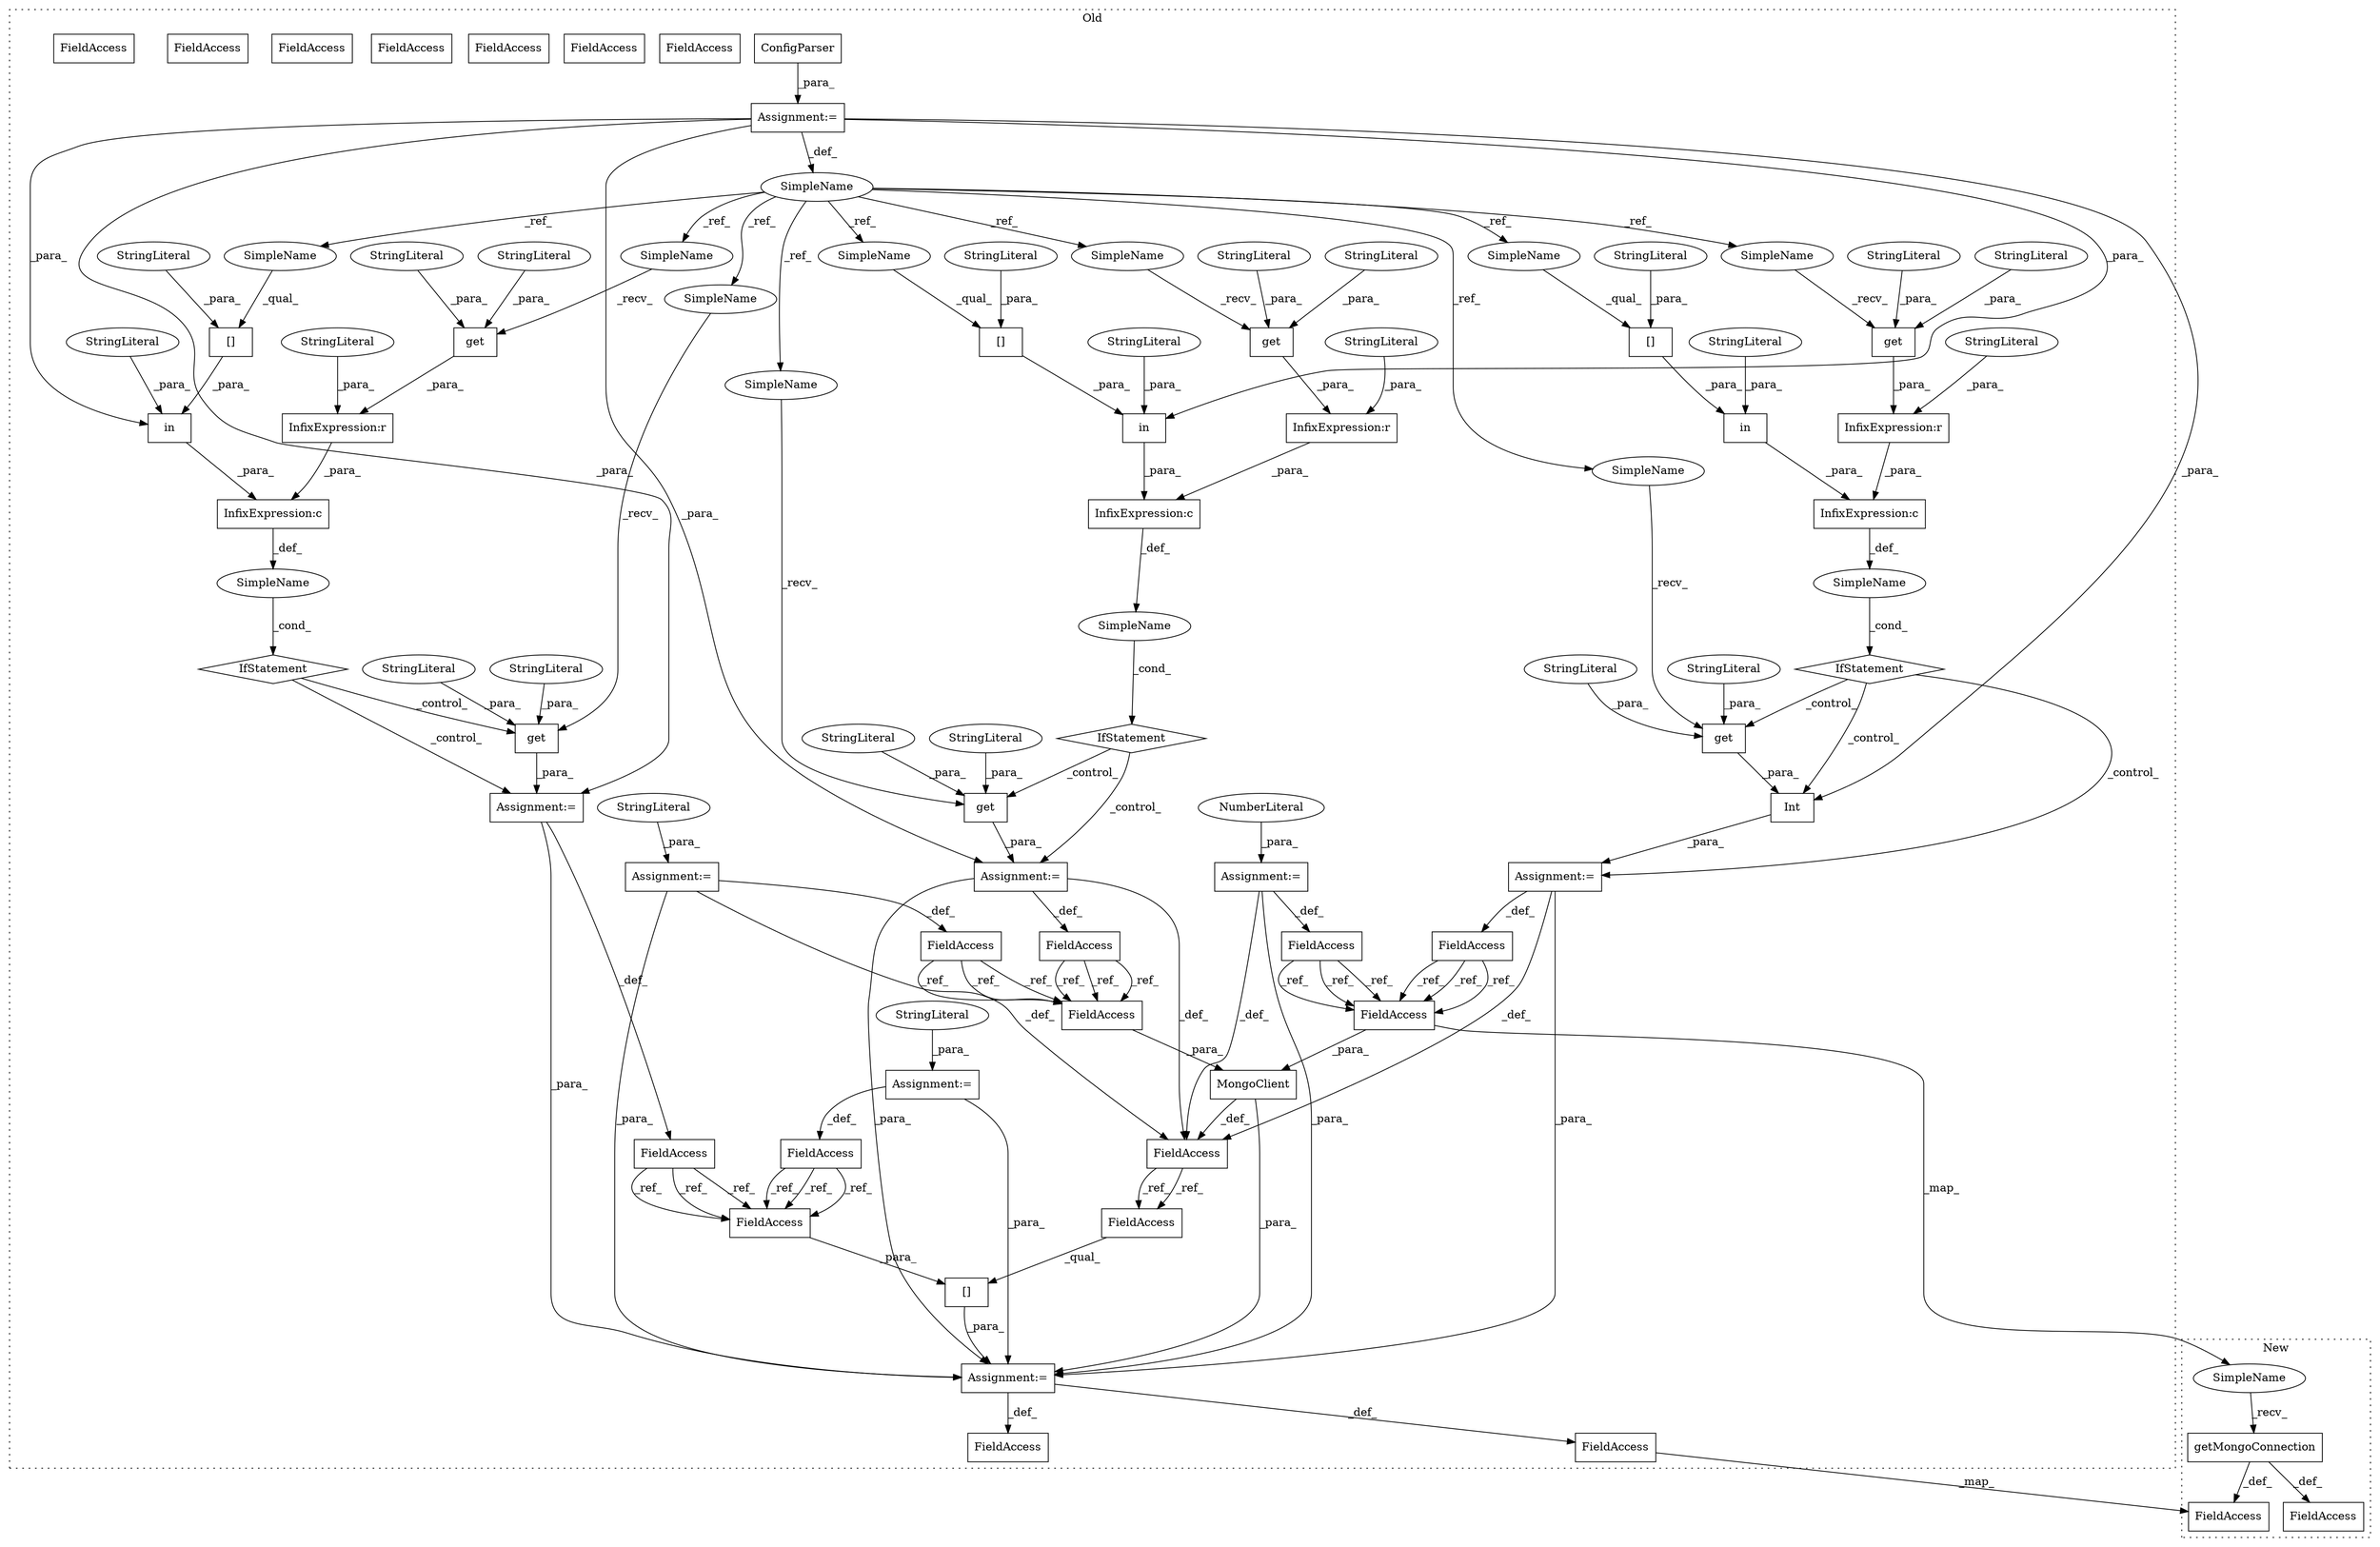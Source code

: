 digraph G {
subgraph cluster0 {
1 [label="in" a="105" s="810" l="25" shape="box"];
3 [label="[]" a="2" s="820,834" l="7,1" shape="box"];
4 [label="InfixExpression:c" a="27" s="836" l="4" shape="box"];
5 [label="InfixExpression:r" a="27" s="867" l="4" shape="box"];
6 [label="SimpleName" a="42" s="499" l="6" shape="ellipse"];
7 [label="get" a="32" s="1031,1047" l="4,1" shape="box"];
8 [label="[]" a="2" s="954,968" l="7,1" shape="box"];
9 [label="InfixExpression:c" a="27" s="970" l="4" shape="box"];
10 [label="[]" a="2" s="689,703" l="7,1" shape="box"];
11 [label="in" a="105" s="679" l="25" shape="box"];
12 [label="[]" a="2" s="1141,1156" l="8,1" shape="box"];
13 [label="InfixExpression:c" a="27" s="705" l="4" shape="box"];
14 [label="in" a="105" s="946" l="23" shape="box"];
15 [label="ConfigParser" a="32" s="519" l="14" shape="box"];
16 [label="MongoClient" a="32" s="1100,1131" l="12,1" shape="box"];
17 [label="InfixExpression:r" a="27" s="999" l="4" shape="box"];
18 [label="InfixExpression:r" a="27" s="736" l="4" shape="box"];
19 [label="FieldAccess" a="22" s="1122" l="9" shape="box"];
21 [label="FieldAccess" a="22" s="1112" l="9" shape="box"];
22 [label="FieldAccess" a="22" s="1084" l="7" shape="box"];
23 [label="FieldAccess" a="22" s="1016" l="7" shape="box"];
24 [label="FieldAccess" a="22" s="1141" l="7" shape="box"];
25 [label="FieldAccess" a="22" s="601" l="9" shape="box"];
26 [label="FieldAccess" a="22" s="649" l="7" shape="box"];
27 [label="FieldAccess" a="22" s="753" l="9" shape="box"];
29 [label="FieldAccess" a="22" s="1149" l="7" shape="box"];
30 [label="FieldAccess" a="22" s="884" l="9" shape="box"];
31 [label="FieldAccess" a="22" s="628" l="9" shape="box"];
32 [label="FieldAccess" a="22" s="1138" l="2" shape="box"];
33 [label="SimpleName" a="42" s="" l="" shape="ellipse"];
34 [label="IfStatement" a="25" s="937,1006" l="4,2" shape="diamond"];
35 [label="get" a="32" s="770,788" l="4,1" shape="box"];
36 [label="SimpleName" a="42" s="" l="" shape="ellipse"];
37 [label="IfStatement" a="25" s="670,743" l="4,2" shape="diamond"];
38 [label="get" a="32" s="982,998" l="4,1" shape="box"];
39 [label="IfStatement" a="25" s="801,874" l="4,2" shape="diamond"];
40 [label="SimpleName" a="42" s="" l="" shape="ellipse"];
41 [label="get" a="32" s="905,923" l="4,1" shape="box"];
42 [label="Assignment:=" a="7" s="656" l="1" shape="box"];
43 [label="get" a="32" s="848,866" l="4,1" shape="box"];
44 [label="StringLiteral" a="45" s="917" l="6" shape="ellipse"];
45 [label="get" a="32" s="717,735" l="4,1" shape="box"];
46 [label="StringLiteral" a="45" s="657" l="7" shape="ellipse"];
47 [label="StringLiteral" a="45" s="852" l="7" shape="ellipse"];
48 [label="StringLiteral" a="45" s="1003" l="2" shape="ellipse"];
49 [label="Assignment:=" a="7" s="1140" l="1" shape="box"];
50 [label="Assignment:=" a="7" s="762" l="1" shape="box"];
51 [label="Assignment:=" a="7" s="893" l="1" shape="box"];
52 [label="Assignment:=" a="7" s="610" l="1" shape="box"];
53 [label="StringLiteral" a="45" s="909" l="7" shape="ellipse"];
54 [label="Assignment:=" a="7" s="637" l="1" shape="box"];
55 [label="NumberLiteral" a="34" s="638" l="5" shape="ellipse"];
56 [label="StringLiteral" a="45" s="860" l="6" shape="ellipse"];
57 [label="StringLiteral" a="45" s="729" l="6" shape="ellipse"];
58 [label="StringLiteral" a="45" s="994" l="4" shape="ellipse"];
59 [label="StringLiteral" a="45" s="986" l="7" shape="ellipse"];
60 [label="StringLiteral" a="45" s="740" l="2" shape="ellipse"];
61 [label="StringLiteral" a="45" s="774" l="7" shape="ellipse"];
62 [label="StringLiteral" a="45" s="721" l="7" shape="ellipse"];
63 [label="StringLiteral" a="45" s="782" l="6" shape="ellipse"];
64 [label="StringLiteral" a="45" s="1035" l="7" shape="ellipse"];
65 [label="StringLiteral" a="45" s="1043" l="4" shape="ellipse"];
66 [label="StringLiteral" a="45" s="696" l="7" shape="ellipse"];
67 [label="StringLiteral" a="45" s="827" l="7" shape="ellipse"];
68 [label="StringLiteral" a="45" s="810" l="6" shape="ellipse"];
69 [label="StringLiteral" a="45" s="946" l="4" shape="ellipse"];
70 [label="StringLiteral" a="45" s="871" l="2" shape="ellipse"];
71 [label="Assignment:=" a="7" s="505" l="1" shape="box"];
72 [label="Assignment:=" a="7" s="1023" l="1" shape="box"];
73 [label="StringLiteral" a="45" s="611" l="11" shape="ellipse"];
74 [label="StringLiteral" a="45" s="961" l="7" shape="ellipse"];
75 [label="StringLiteral" a="45" s="679" l="6" shape="ellipse"];
76 [label="Int" a="32" s="894,924" l="4,1" shape="box"];
78 [label="FieldAccess" a="22" s="1163" l="10" shape="box"];
79 [label="FieldAccess" a="22" s="1112" l="9" shape="box"];
80 [label="FieldAccess" a="22" s="1149" l="7" shape="box"];
81 [label="FieldAccess" a="22" s="1122" l="9" shape="box"];
82 [label="FieldAccess" a="22" s="1141" l="7" shape="box"];
83 [label="FieldAccess" a="22" s="1149" l="7" shape="box"];
84 [label="FieldAccess" a="22" s="1122" l="9" shape="box"];
85 [label="SimpleName" a="42" s="975" l="6" shape="ellipse"];
86 [label="SimpleName" a="42" s="689" l="6" shape="ellipse"];
87 [label="SimpleName" a="42" s="763" l="6" shape="ellipse"];
88 [label="SimpleName" a="42" s="954" l="6" shape="ellipse"];
89 [label="SimpleName" a="42" s="820" l="6" shape="ellipse"];
90 [label="SimpleName" a="42" s="1024" l="6" shape="ellipse"];
91 [label="SimpleName" a="42" s="898" l="6" shape="ellipse"];
92 [label="SimpleName" a="42" s="710" l="6" shape="ellipse"];
93 [label="SimpleName" a="42" s="841" l="6" shape="ellipse"];
94 [label="FieldAccess" a="22" s="1112" l="9" shape="box"];
label = "Old";
style="dotted";
}
subgraph cluster1 {
2 [label="getMongoConnection" a="32" s="601" l="20" shape="box"];
20 [label="SimpleName" a="42" s="587" l="13" shape="ellipse"];
28 [label="FieldAccess" a="22" s="584" l="2" shape="box"];
77 [label="FieldAccess" a="22" s="627" l="10" shape="box"];
label = "New";
style="dotted";
}
1 -> 4 [label="_para_"];
2 -> 77 [label="_def_"];
2 -> 28 [label="_def_"];
3 -> 1 [label="_para_"];
4 -> 40 [label="_def_"];
5 -> 4 [label="_para_"];
6 -> 86 [label="_ref_"];
6 -> 90 [label="_ref_"];
6 -> 85 [label="_ref_"];
6 -> 91 [label="_ref_"];
6 -> 93 [label="_ref_"];
6 -> 89 [label="_ref_"];
6 -> 87 [label="_ref_"];
6 -> 92 [label="_ref_"];
6 -> 88 [label="_ref_"];
7 -> 72 [label="_para_"];
8 -> 14 [label="_para_"];
9 -> 33 [label="_def_"];
10 -> 11 [label="_para_"];
11 -> 13 [label="_para_"];
12 -> 49 [label="_para_"];
13 -> 36 [label="_def_"];
14 -> 9 [label="_para_"];
15 -> 71 [label="_para_"];
16 -> 22 [label="_def_"];
16 -> 49 [label="_para_"];
17 -> 9 [label="_para_"];
18 -> 13 [label="_para_"];
20 -> 2 [label="_recv_"];
22 -> 82 [label="_ref_"];
22 -> 82 [label="_ref_"];
23 -> 83 [label="_ref_"];
23 -> 83 [label="_ref_"];
23 -> 83 [label="_ref_"];
25 -> 94 [label="_ref_"];
25 -> 94 [label="_ref_"];
25 -> 94 [label="_ref_"];
26 -> 83 [label="_ref_"];
26 -> 83 [label="_ref_"];
26 -> 83 [label="_ref_"];
27 -> 94 [label="_ref_"];
27 -> 94 [label="_ref_"];
27 -> 94 [label="_ref_"];
30 -> 84 [label="_ref_"];
30 -> 84 [label="_ref_"];
30 -> 84 [label="_ref_"];
31 -> 84 [label="_ref_"];
31 -> 84 [label="_ref_"];
31 -> 84 [label="_ref_"];
33 -> 34 [label="_cond_"];
34 -> 7 [label="_control_"];
34 -> 72 [label="_control_"];
35 -> 50 [label="_para_"];
36 -> 37 [label="_cond_"];
37 -> 35 [label="_control_"];
37 -> 50 [label="_control_"];
38 -> 17 [label="_para_"];
39 -> 41 [label="_control_"];
39 -> 76 [label="_control_"];
39 -> 51 [label="_control_"];
40 -> 39 [label="_cond_"];
41 -> 76 [label="_para_"];
42 -> 49 [label="_para_"];
42 -> 26 [label="_def_"];
43 -> 5 [label="_para_"];
44 -> 41 [label="_para_"];
45 -> 18 [label="_para_"];
46 -> 42 [label="_para_"];
47 -> 43 [label="_para_"];
48 -> 17 [label="_para_"];
49 -> 32 [label="_def_"];
49 -> 78 [label="_def_"];
50 -> 49 [label="_para_"];
50 -> 27 [label="_def_"];
50 -> 22 [label="_def_"];
51 -> 49 [label="_para_"];
51 -> 22 [label="_def_"];
51 -> 30 [label="_def_"];
52 -> 49 [label="_para_"];
52 -> 25 [label="_def_"];
52 -> 22 [label="_def_"];
53 -> 41 [label="_para_"];
54 -> 31 [label="_def_"];
54 -> 22 [label="_def_"];
54 -> 49 [label="_para_"];
55 -> 54 [label="_para_"];
56 -> 43 [label="_para_"];
57 -> 45 [label="_para_"];
58 -> 38 [label="_para_"];
59 -> 38 [label="_para_"];
60 -> 18 [label="_para_"];
61 -> 35 [label="_para_"];
62 -> 45 [label="_para_"];
63 -> 35 [label="_para_"];
64 -> 7 [label="_para_"];
65 -> 7 [label="_para_"];
66 -> 10 [label="_para_"];
67 -> 3 [label="_para_"];
68 -> 1 [label="_para_"];
69 -> 14 [label="_para_"];
70 -> 5 [label="_para_"];
71 -> 76 [label="_para_"];
71 -> 72 [label="_para_"];
71 -> 50 [label="_para_"];
71 -> 14 [label="_para_"];
71 -> 11 [label="_para_"];
71 -> 6 [label="_def_"];
72 -> 23 [label="_def_"];
72 -> 49 [label="_para_"];
73 -> 52 [label="_para_"];
74 -> 8 [label="_para_"];
75 -> 11 [label="_para_"];
76 -> 51 [label="_para_"];
78 -> 77 [label="_map_"];
82 -> 12 [label="_qual_"];
83 -> 12 [label="_para_"];
84 -> 20 [label="_map_"];
84 -> 16 [label="_para_"];
85 -> 38 [label="_recv_"];
86 -> 10 [label="_qual_"];
87 -> 35 [label="_recv_"];
88 -> 8 [label="_qual_"];
89 -> 3 [label="_qual_"];
90 -> 7 [label="_recv_"];
91 -> 41 [label="_recv_"];
92 -> 45 [label="_recv_"];
93 -> 43 [label="_recv_"];
94 -> 16 [label="_para_"];
}